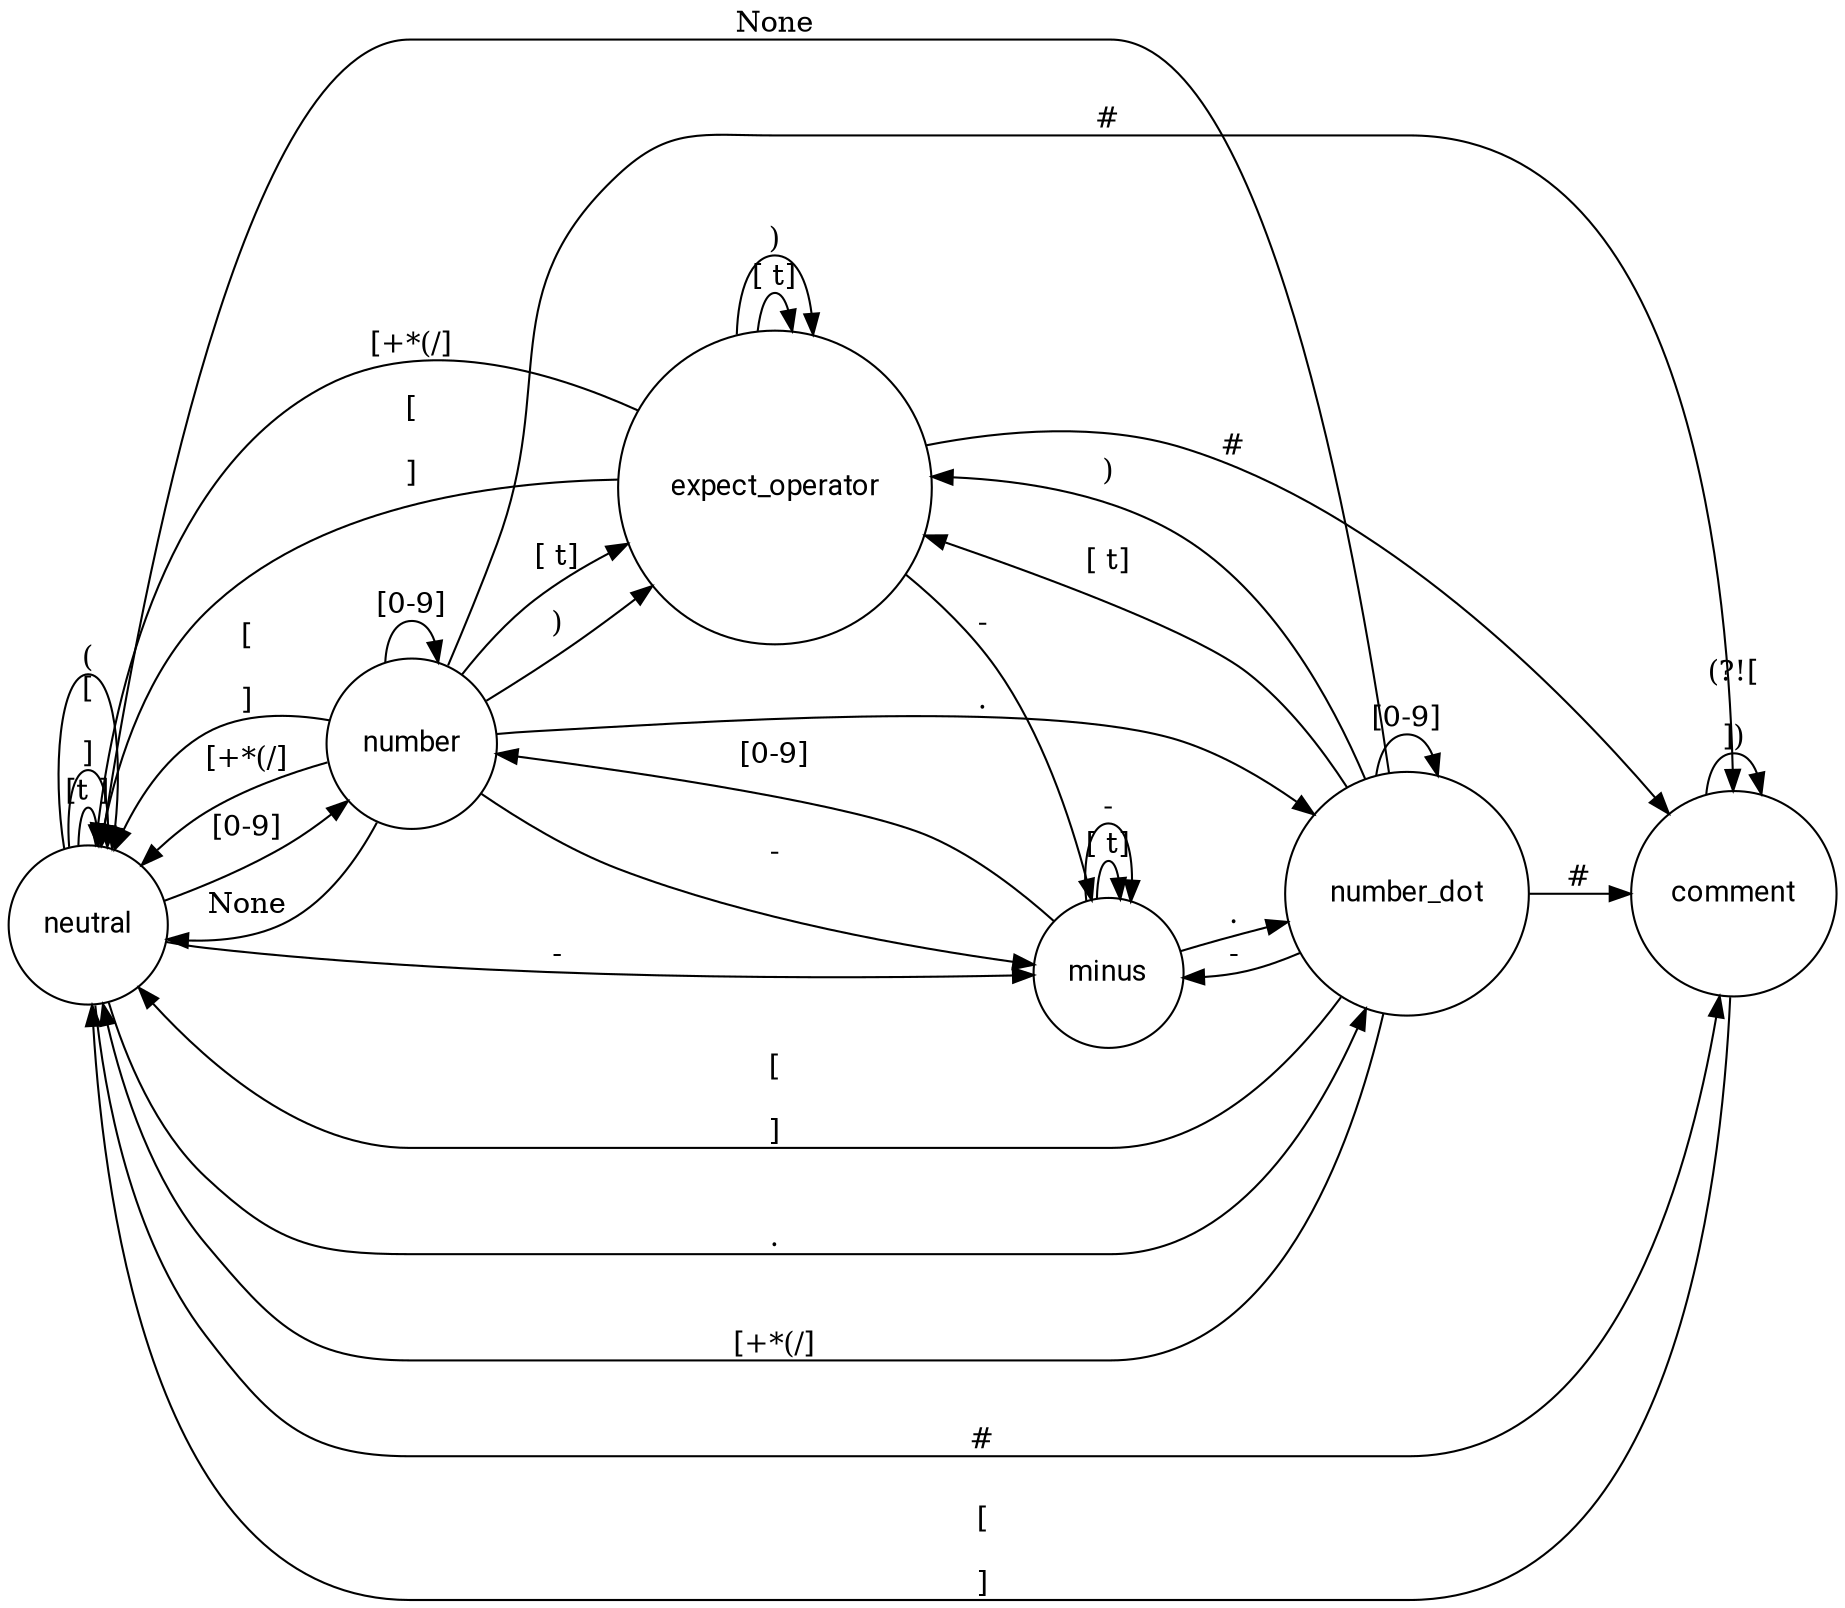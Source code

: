 digraph fsm {
fontname="Roboto,Arial,sans-serif"
node [fontname="Roboto,Arial,sans-serif"]
rankdir=LR;
node [shape=circle];
neutral -> neutral ["label" = "[\t ]"];
neutral -> neutral ["label" = "[\n\r]"];
neutral -> neutral ["label" = "\("];
neutral -> number ["label" = "[0-9]"];
neutral -> number_dot ["label" = "\."];
neutral -> minus ["label" = "-"];
neutral -> comment ["label" = "#"];
number -> neutral ["label" = "None"];
number -> neutral ["label" = "[\n\r]"];
number -> expect_operator ["label" = "[ \t]"];
number -> number ["label" = "[0-9]"];
number -> expect_operator ["label" = "\)"];
number -> neutral ["label" = "[+*(/]"];
number -> number_dot ["label" = "\."];
number -> minus ["label" = "-"];
number -> comment ["label" = "#"];
number_dot -> neutral ["label" = "None"];
number_dot -> neutral ["label" = "[\n\r]"];
number_dot -> expect_operator ["label" = "[ \t]"];
number_dot -> number_dot ["label" = "[0-9]"];
number_dot -> expect_operator ["label" = "\)"];
number_dot -> neutral ["label" = "[+*(/]"];
number_dot -> minus ["label" = "-"];
number_dot -> comment ["label" = "#"];
expect_operator -> neutral ["label" = "[\n\r]"];
expect_operator -> expect_operator ["label" = "[ \t]"];
expect_operator -> neutral ["label" = "[+*\(/]"];
expect_operator -> minus ["label" = "-"];
expect_operator -> expect_operator ["label" = "\)"];
expect_operator -> comment ["label" = "#"];
minus -> number_dot ["label" = "\."];
minus -> number ["label" = "[0-9]"];
minus -> minus ["label" = "[ \t]"];
minus -> minus ["label" = "-"];
comment -> neutral ["label" = "[\n\r]"];
comment -> comment ["label" = "(?![\n\r])"];
}
